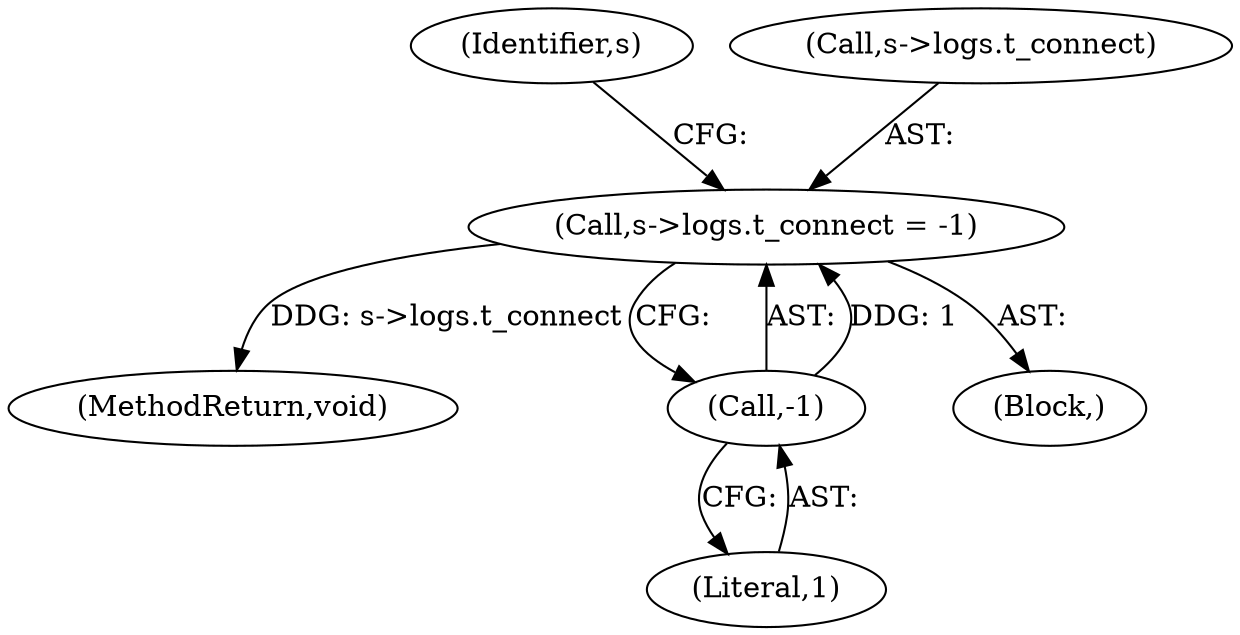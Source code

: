 digraph "0_haproxy_b4d05093bc89f71377230228007e69a1434c1a0c@API" {
"1000442" [label="(Call,s->logs.t_connect = -1)"];
"1000448" [label="(Call,-1)"];
"1000442" [label="(Call,s->logs.t_connect = -1)"];
"1000453" [label="(Identifier,s)"];
"1000449" [label="(Literal,1)"];
"1000903" [label="(MethodReturn,void)"];
"1000448" [label="(Call,-1)"];
"1000443" [label="(Call,s->logs.t_connect)"];
"1000118" [label="(Block,)"];
"1000442" -> "1000118"  [label="AST: "];
"1000442" -> "1000448"  [label="CFG: "];
"1000443" -> "1000442"  [label="AST: "];
"1000448" -> "1000442"  [label="AST: "];
"1000453" -> "1000442"  [label="CFG: "];
"1000442" -> "1000903"  [label="DDG: s->logs.t_connect"];
"1000448" -> "1000442"  [label="DDG: 1"];
"1000448" -> "1000449"  [label="CFG: "];
"1000449" -> "1000448"  [label="AST: "];
}

